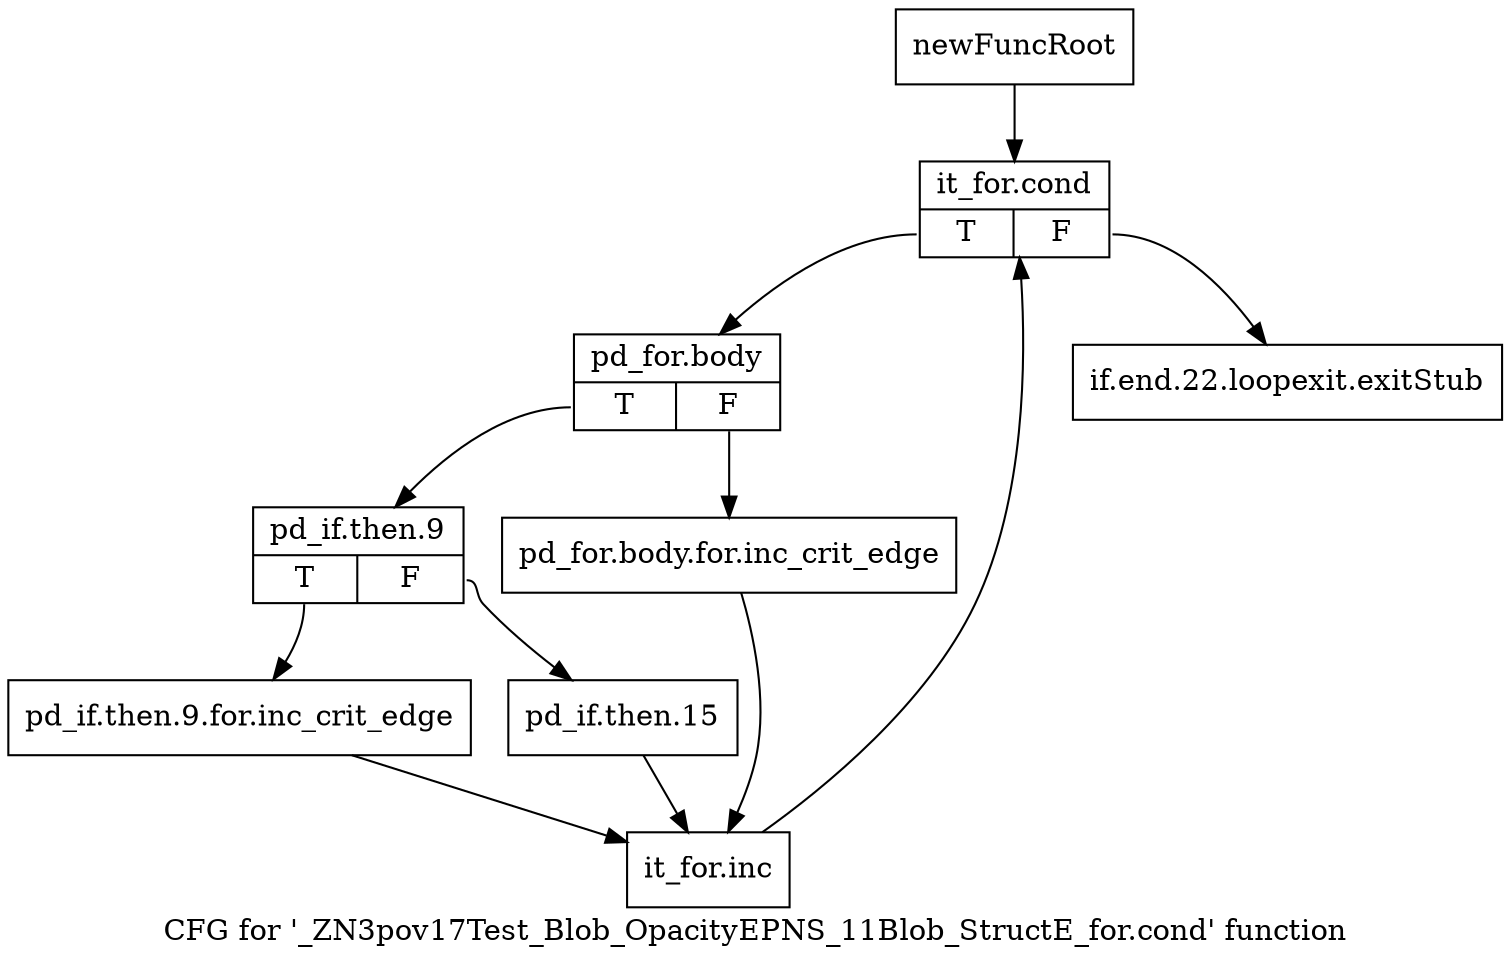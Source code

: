digraph "CFG for '_ZN3pov17Test_Blob_OpacityEPNS_11Blob_StructE_for.cond' function" {
	label="CFG for '_ZN3pov17Test_Blob_OpacityEPNS_11Blob_StructE_for.cond' function";

	Node0x231d380 [shape=record,label="{newFuncRoot}"];
	Node0x231d380 -> Node0x231d420;
	Node0x231d3d0 [shape=record,label="{if.end.22.loopexit.exitStub}"];
	Node0x231d420 [shape=record,label="{it_for.cond|{<s0>T|<s1>F}}"];
	Node0x231d420:s0 -> Node0x231d8b0;
	Node0x231d420:s1 -> Node0x231d3d0;
	Node0x231d8b0 [shape=record,label="{pd_for.body|{<s0>T|<s1>F}}"];
	Node0x231d8b0:s0 -> Node0x231d950;
	Node0x231d8b0:s1 -> Node0x231d900;
	Node0x231d900 [shape=record,label="{pd_for.body.for.inc_crit_edge}"];
	Node0x231d900 -> Node0x231da40;
	Node0x231d950 [shape=record,label="{pd_if.then.9|{<s0>T|<s1>F}}"];
	Node0x231d950:s0 -> Node0x231d9f0;
	Node0x231d950:s1 -> Node0x231d9a0;
	Node0x231d9a0 [shape=record,label="{pd_if.then.15}"];
	Node0x231d9a0 -> Node0x231da40;
	Node0x231d9f0 [shape=record,label="{pd_if.then.9.for.inc_crit_edge}"];
	Node0x231d9f0 -> Node0x231da40;
	Node0x231da40 [shape=record,label="{it_for.inc}"];
	Node0x231da40 -> Node0x231d420;
}
